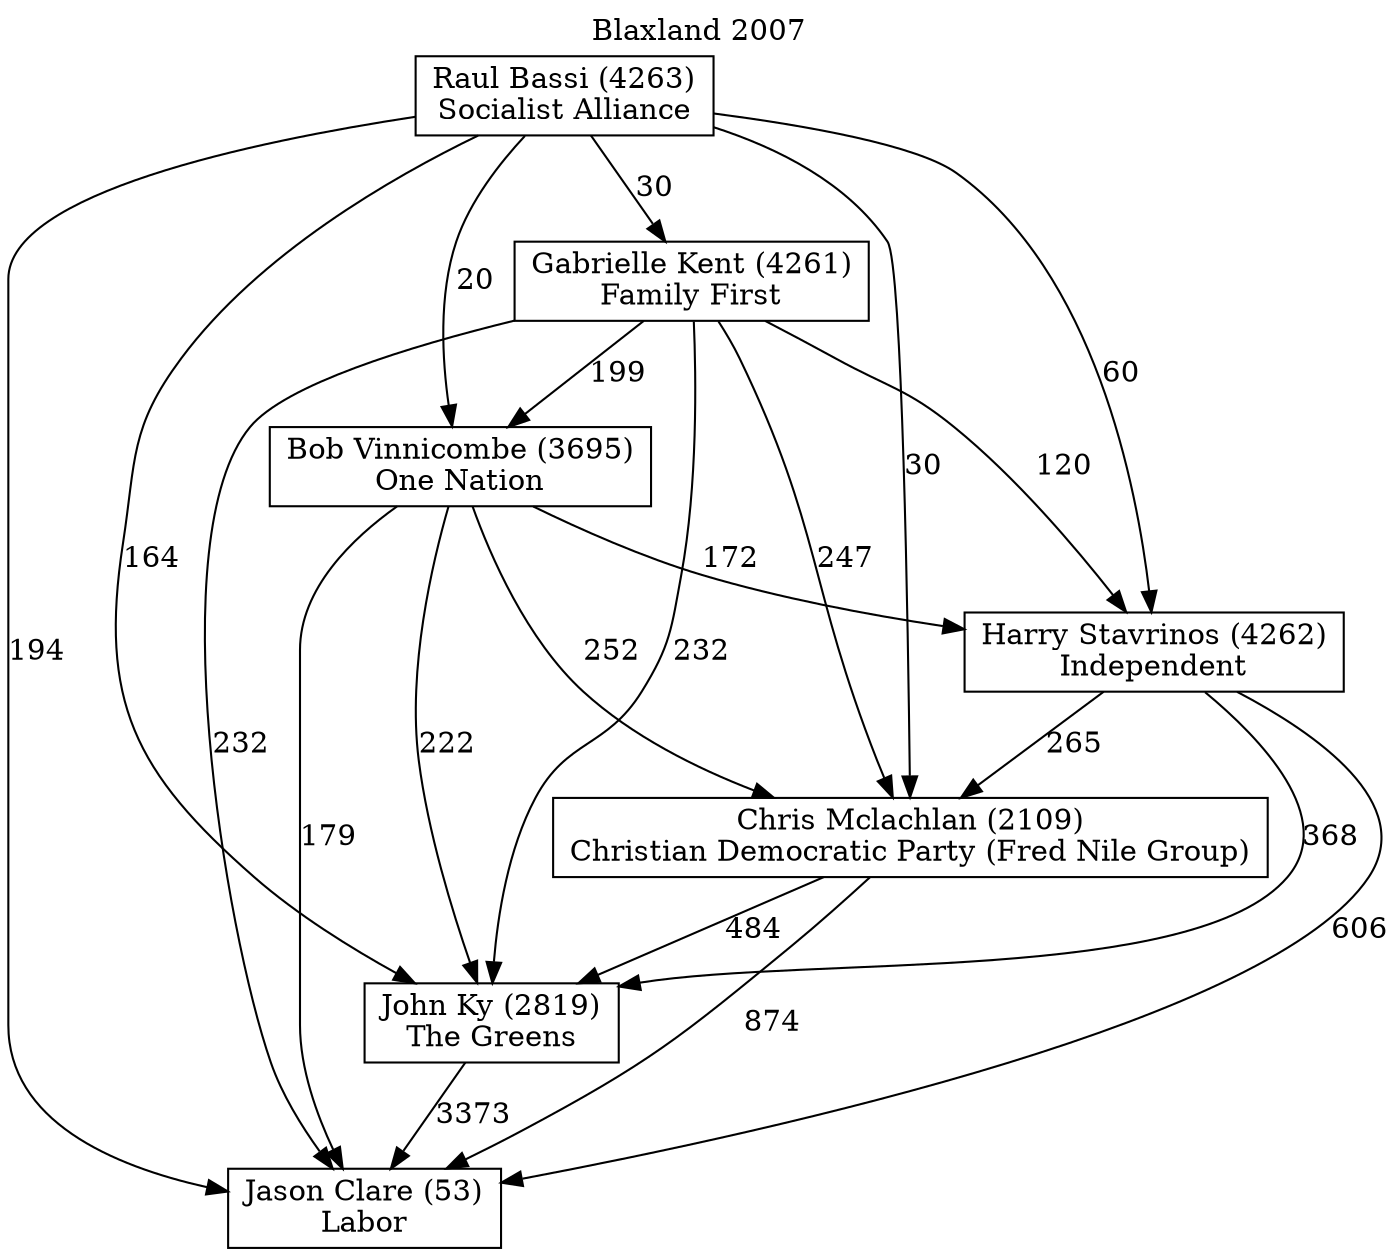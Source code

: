 // House preference flow
digraph "Jason Clare (53)_Blaxland_2007" {
	graph [label="Blaxland 2007" labelloc=t mclimit=10]
	node [shape=box]
	"Jason Clare (53)" [label="Jason Clare (53)
Labor"]
	"John Ky (2819)" [label="John Ky (2819)
The Greens"]
	"Chris Mclachlan (2109)" [label="Chris Mclachlan (2109)
Christian Democratic Party (Fred Nile Group)"]
	"Harry Stavrinos (4262)" [label="Harry Stavrinos (4262)
Independent"]
	"Bob Vinnicombe (3695)" [label="Bob Vinnicombe (3695)
One Nation"]
	"Gabrielle Kent (4261)" [label="Gabrielle Kent (4261)
Family First"]
	"Raul Bassi (4263)" [label="Raul Bassi (4263)
Socialist Alliance"]
	"John Ky (2819)" -> "Jason Clare (53)" [label=3373]
	"Chris Mclachlan (2109)" -> "John Ky (2819)" [label=484]
	"Harry Stavrinos (4262)" -> "Chris Mclachlan (2109)" [label=265]
	"Bob Vinnicombe (3695)" -> "Harry Stavrinos (4262)" [label=172]
	"Gabrielle Kent (4261)" -> "Bob Vinnicombe (3695)" [label=199]
	"Raul Bassi (4263)" -> "Gabrielle Kent (4261)" [label=30]
	"Chris Mclachlan (2109)" -> "Jason Clare (53)" [label=874]
	"Harry Stavrinos (4262)" -> "Jason Clare (53)" [label=606]
	"Bob Vinnicombe (3695)" -> "Jason Clare (53)" [label=179]
	"Gabrielle Kent (4261)" -> "Jason Clare (53)" [label=232]
	"Raul Bassi (4263)" -> "Jason Clare (53)" [label=194]
	"Raul Bassi (4263)" -> "Bob Vinnicombe (3695)" [label=20]
	"Gabrielle Kent (4261)" -> "Harry Stavrinos (4262)" [label=120]
	"Raul Bassi (4263)" -> "Harry Stavrinos (4262)" [label=60]
	"Bob Vinnicombe (3695)" -> "Chris Mclachlan (2109)" [label=252]
	"Gabrielle Kent (4261)" -> "Chris Mclachlan (2109)" [label=247]
	"Raul Bassi (4263)" -> "Chris Mclachlan (2109)" [label=30]
	"Harry Stavrinos (4262)" -> "John Ky (2819)" [label=368]
	"Bob Vinnicombe (3695)" -> "John Ky (2819)" [label=222]
	"Gabrielle Kent (4261)" -> "John Ky (2819)" [label=232]
	"Raul Bassi (4263)" -> "John Ky (2819)" [label=164]
}
